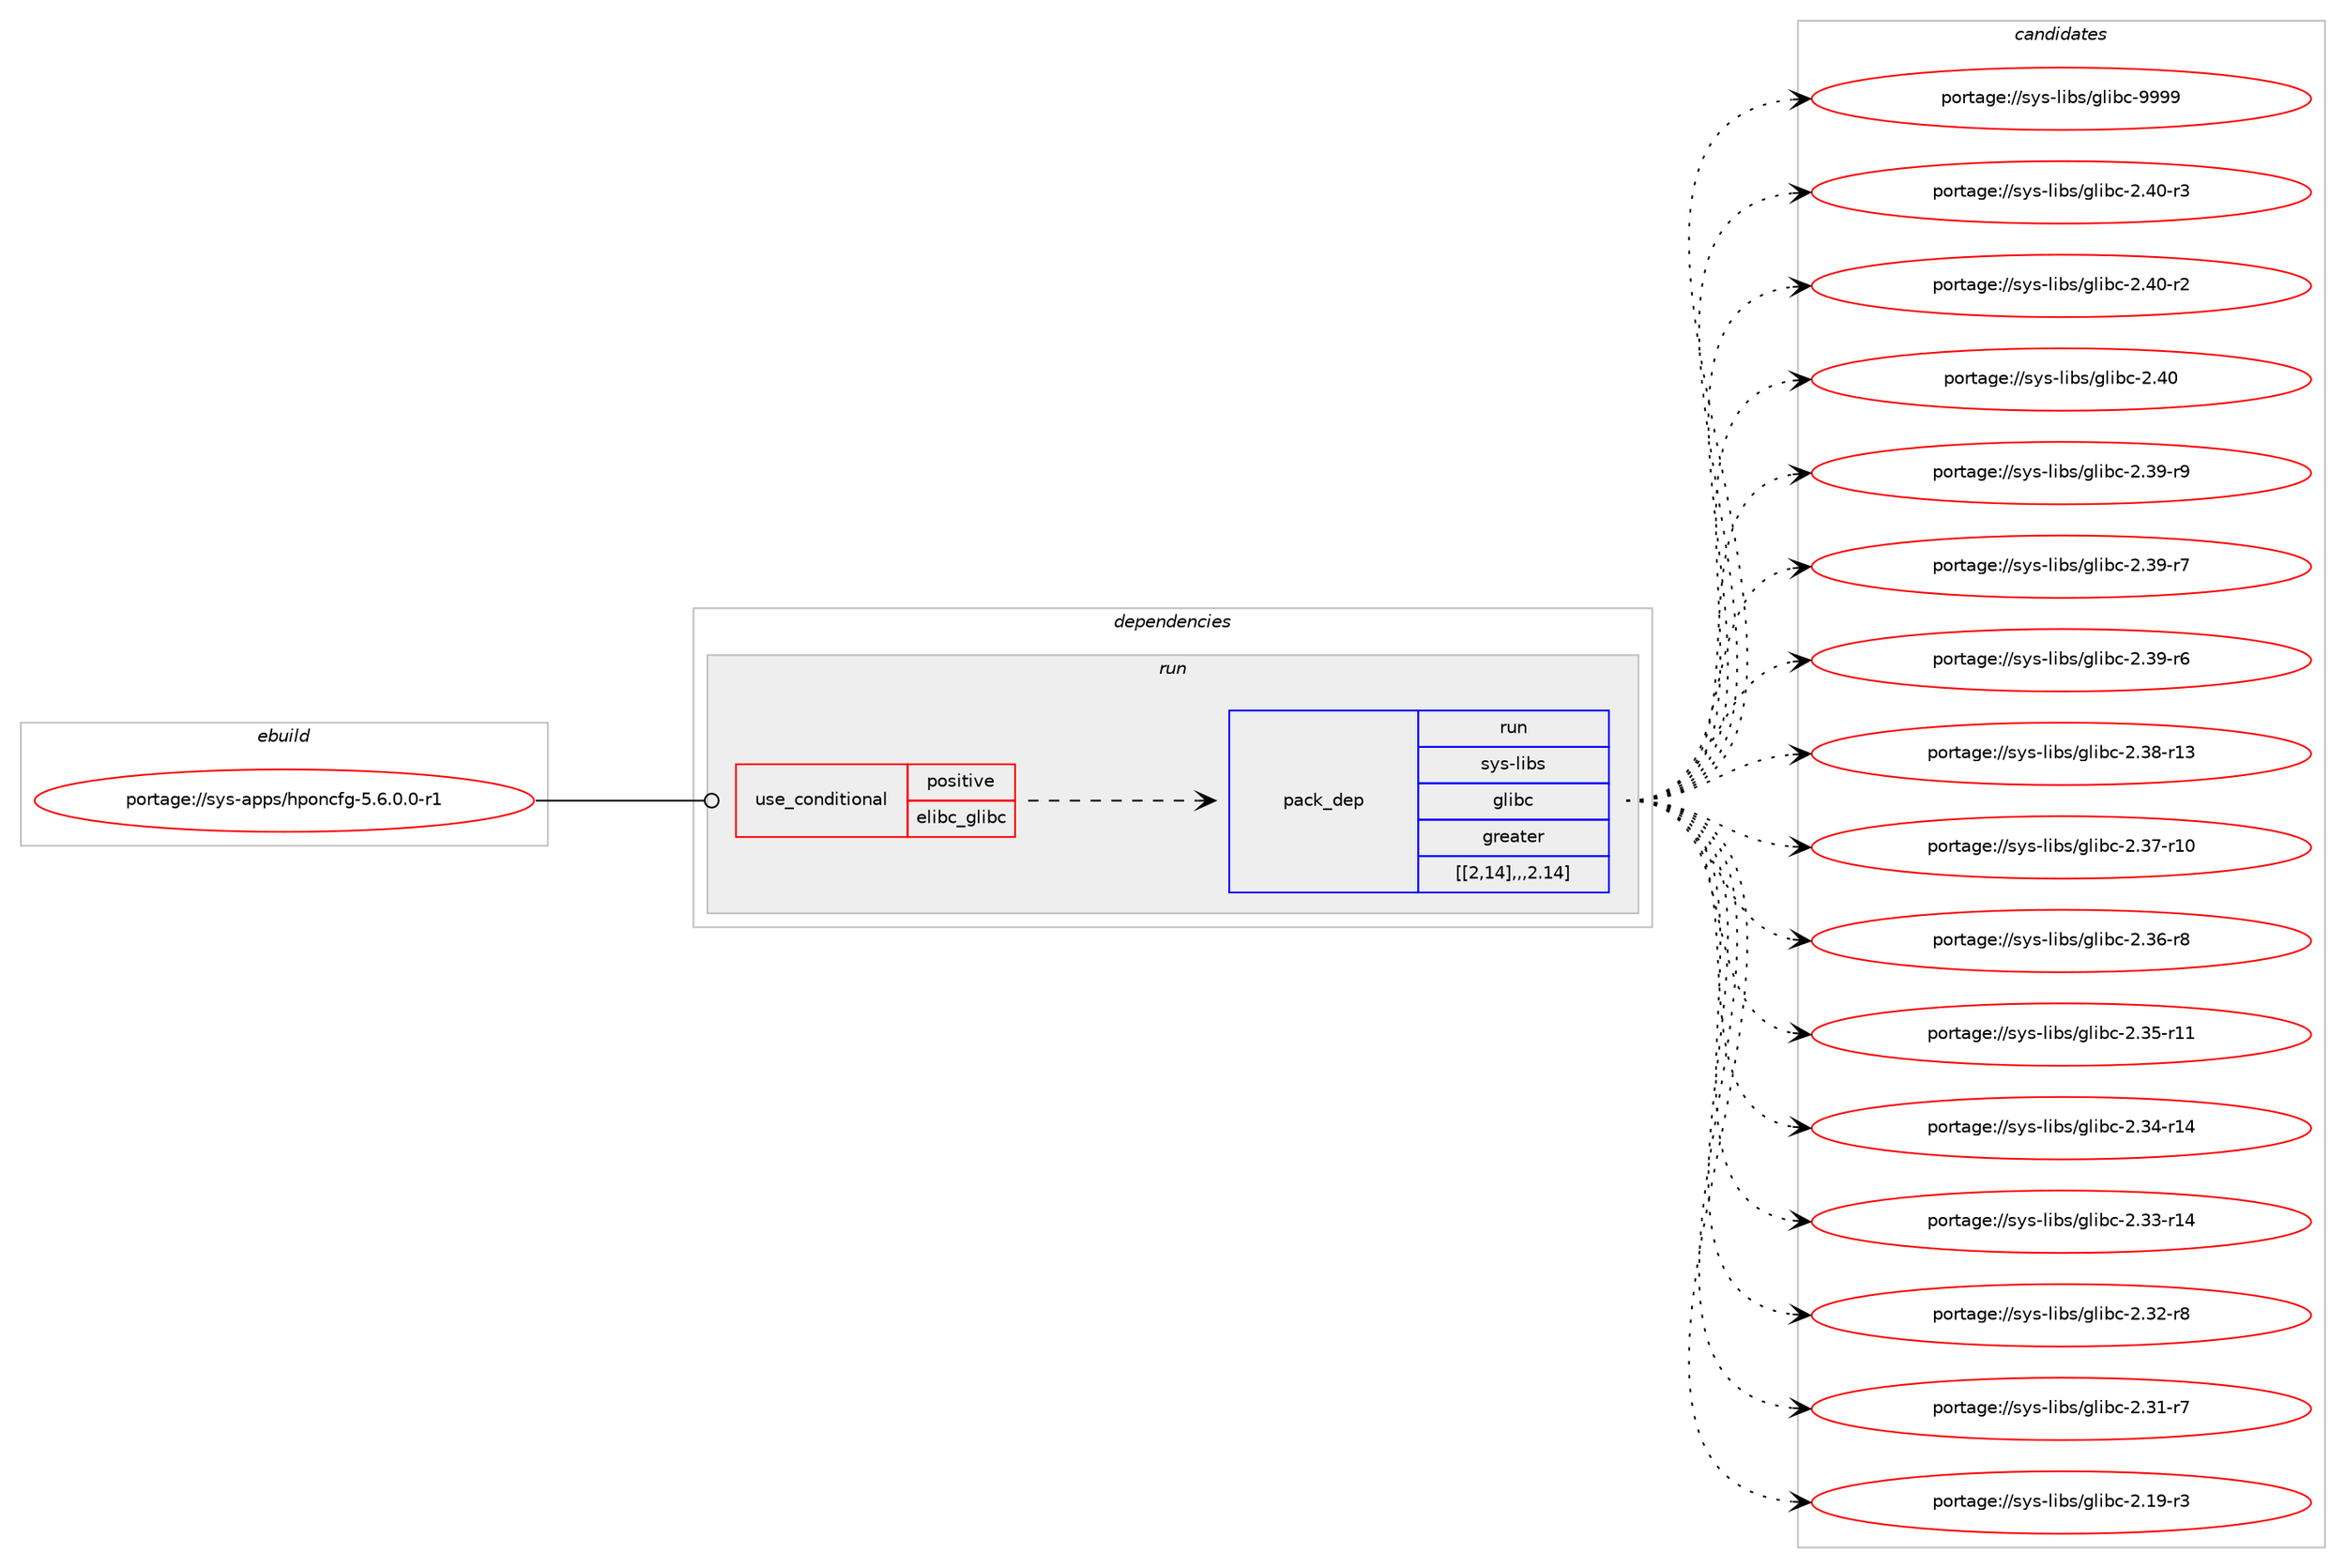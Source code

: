 digraph prolog {

# *************
# Graph options
# *************

newrank=true;
concentrate=true;
compound=true;
graph [rankdir=LR,fontname=Helvetica,fontsize=10,ranksep=1.5];#, ranksep=2.5, nodesep=0.2];
edge  [arrowhead=vee];
node  [fontname=Helvetica,fontsize=10];

# **********
# The ebuild
# **********

subgraph cluster_leftcol {
color=gray;
label=<<i>ebuild</i>>;
id [label="portage://sys-apps/hponcfg-5.6.0.0-r1", color=red, width=4, href="../sys-apps/hponcfg-5.6.0.0-r1.svg"];
}

# ****************
# The dependencies
# ****************

subgraph cluster_midcol {
color=gray;
label=<<i>dependencies</i>>;
subgraph cluster_compile {
fillcolor="#eeeeee";
style=filled;
label=<<i>compile</i>>;
}
subgraph cluster_compileandrun {
fillcolor="#eeeeee";
style=filled;
label=<<i>compile and run</i>>;
}
subgraph cluster_run {
fillcolor="#eeeeee";
style=filled;
label=<<i>run</i>>;
subgraph cond114990 {
dependency436455 [label=<<TABLE BORDER="0" CELLBORDER="1" CELLSPACING="0" CELLPADDING="4"><TR><TD ROWSPAN="3" CELLPADDING="10">use_conditional</TD></TR><TR><TD>positive</TD></TR><TR><TD>elibc_glibc</TD></TR></TABLE>>, shape=none, color=red];
subgraph pack318410 {
dependency436456 [label=<<TABLE BORDER="0" CELLBORDER="1" CELLSPACING="0" CELLPADDING="4" WIDTH="220"><TR><TD ROWSPAN="6" CELLPADDING="30">pack_dep</TD></TR><TR><TD WIDTH="110">run</TD></TR><TR><TD>sys-libs</TD></TR><TR><TD>glibc</TD></TR><TR><TD>greater</TD></TR><TR><TD>[[2,14],,,2.14]</TD></TR></TABLE>>, shape=none, color=blue];
}
dependency436455:e -> dependency436456:w [weight=20,style="dashed",arrowhead="vee"];
}
id:e -> dependency436455:w [weight=20,style="solid",arrowhead="odot"];
}
}

# **************
# The candidates
# **************

subgraph cluster_choices {
rank=same;
color=gray;
label=<<i>candidates</i>>;

subgraph choice318410 {
color=black;
nodesep=1;
choice11512111545108105981154710310810598994557575757 [label="portage://sys-libs/glibc-9999", color=red, width=4,href="../sys-libs/glibc-9999.svg"];
choice115121115451081059811547103108105989945504652484511451 [label="portage://sys-libs/glibc-2.40-r3", color=red, width=4,href="../sys-libs/glibc-2.40-r3.svg"];
choice115121115451081059811547103108105989945504652484511450 [label="portage://sys-libs/glibc-2.40-r2", color=red, width=4,href="../sys-libs/glibc-2.40-r2.svg"];
choice11512111545108105981154710310810598994550465248 [label="portage://sys-libs/glibc-2.40", color=red, width=4,href="../sys-libs/glibc-2.40.svg"];
choice115121115451081059811547103108105989945504651574511457 [label="portage://sys-libs/glibc-2.39-r9", color=red, width=4,href="../sys-libs/glibc-2.39-r9.svg"];
choice115121115451081059811547103108105989945504651574511455 [label="portage://sys-libs/glibc-2.39-r7", color=red, width=4,href="../sys-libs/glibc-2.39-r7.svg"];
choice115121115451081059811547103108105989945504651574511454 [label="portage://sys-libs/glibc-2.39-r6", color=red, width=4,href="../sys-libs/glibc-2.39-r6.svg"];
choice11512111545108105981154710310810598994550465156451144951 [label="portage://sys-libs/glibc-2.38-r13", color=red, width=4,href="../sys-libs/glibc-2.38-r13.svg"];
choice11512111545108105981154710310810598994550465155451144948 [label="portage://sys-libs/glibc-2.37-r10", color=red, width=4,href="../sys-libs/glibc-2.37-r10.svg"];
choice115121115451081059811547103108105989945504651544511456 [label="portage://sys-libs/glibc-2.36-r8", color=red, width=4,href="../sys-libs/glibc-2.36-r8.svg"];
choice11512111545108105981154710310810598994550465153451144949 [label="portage://sys-libs/glibc-2.35-r11", color=red, width=4,href="../sys-libs/glibc-2.35-r11.svg"];
choice11512111545108105981154710310810598994550465152451144952 [label="portage://sys-libs/glibc-2.34-r14", color=red, width=4,href="../sys-libs/glibc-2.34-r14.svg"];
choice11512111545108105981154710310810598994550465151451144952 [label="portage://sys-libs/glibc-2.33-r14", color=red, width=4,href="../sys-libs/glibc-2.33-r14.svg"];
choice115121115451081059811547103108105989945504651504511456 [label="portage://sys-libs/glibc-2.32-r8", color=red, width=4,href="../sys-libs/glibc-2.32-r8.svg"];
choice115121115451081059811547103108105989945504651494511455 [label="portage://sys-libs/glibc-2.31-r7", color=red, width=4,href="../sys-libs/glibc-2.31-r7.svg"];
choice115121115451081059811547103108105989945504649574511451 [label="portage://sys-libs/glibc-2.19-r3", color=red, width=4,href="../sys-libs/glibc-2.19-r3.svg"];
dependency436456:e -> choice11512111545108105981154710310810598994557575757:w [style=dotted,weight="100"];
dependency436456:e -> choice115121115451081059811547103108105989945504652484511451:w [style=dotted,weight="100"];
dependency436456:e -> choice115121115451081059811547103108105989945504652484511450:w [style=dotted,weight="100"];
dependency436456:e -> choice11512111545108105981154710310810598994550465248:w [style=dotted,weight="100"];
dependency436456:e -> choice115121115451081059811547103108105989945504651574511457:w [style=dotted,weight="100"];
dependency436456:e -> choice115121115451081059811547103108105989945504651574511455:w [style=dotted,weight="100"];
dependency436456:e -> choice115121115451081059811547103108105989945504651574511454:w [style=dotted,weight="100"];
dependency436456:e -> choice11512111545108105981154710310810598994550465156451144951:w [style=dotted,weight="100"];
dependency436456:e -> choice11512111545108105981154710310810598994550465155451144948:w [style=dotted,weight="100"];
dependency436456:e -> choice115121115451081059811547103108105989945504651544511456:w [style=dotted,weight="100"];
dependency436456:e -> choice11512111545108105981154710310810598994550465153451144949:w [style=dotted,weight="100"];
dependency436456:e -> choice11512111545108105981154710310810598994550465152451144952:w [style=dotted,weight="100"];
dependency436456:e -> choice11512111545108105981154710310810598994550465151451144952:w [style=dotted,weight="100"];
dependency436456:e -> choice115121115451081059811547103108105989945504651504511456:w [style=dotted,weight="100"];
dependency436456:e -> choice115121115451081059811547103108105989945504651494511455:w [style=dotted,weight="100"];
dependency436456:e -> choice115121115451081059811547103108105989945504649574511451:w [style=dotted,weight="100"];
}
}

}
